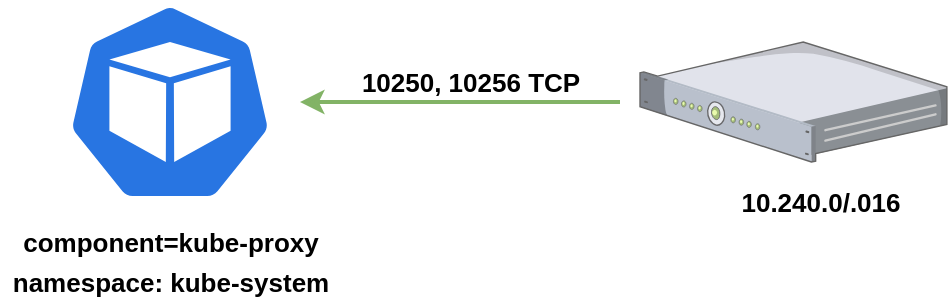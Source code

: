 <mxfile version="13.0.1" type="device"><diagram id="OZtH7E6N-pOx2INMZtuv" name="Page-1"><mxGraphModel dx="1086" dy="806" grid="1" gridSize="10" guides="1" tooltips="1" connect="1" arrows="1" fold="1" page="1" pageScale="1" pageWidth="1100" pageHeight="850" math="0" shadow="0"><root><mxCell id="0"/><mxCell id="1" parent="0"/><mxCell id="-JwezxI67X1jLAN21mKH-1" value="" style="html=1;dashed=0;whitespace=wrap;fillColor=#2875E2;strokeColor=#ffffff;points=[[0.005,0.63,0],[0.1,0.2,0],[0.9,0.2,0],[0.5,0,0],[0.995,0.63,0],[0.72,0.99,0],[0.5,1,0],[0.28,0.99,0]];shape=mxgraph.kubernetes.icon;prIcon=pod;rounded=1;" vertex="1" parent="1"><mxGeometry x="360" y="320" width="110" height="100" as="geometry"/></mxCell><mxCell id="-JwezxI67X1jLAN21mKH-2" value="&lt;span style=&quot;font-size: 13px&quot;&gt;&lt;b&gt;component=kube-proxy&lt;/b&gt;&lt;/span&gt;" style="text;html=1;align=center;verticalAlign=middle;resizable=0;points=[];autosize=1;" vertex="1" parent="1"><mxGeometry x="335" y="430" width="160" height="20" as="geometry"/></mxCell><mxCell id="-JwezxI67X1jLAN21mKH-3" value="&lt;b&gt;&lt;font style=&quot;font-size: 13px&quot;&gt;namespace: kube-system&lt;/font&gt;&lt;/b&gt;" style="text;html=1;align=center;verticalAlign=middle;resizable=0;points=[];autosize=1;" vertex="1" parent="1"><mxGeometry x="330" y="450" width="170" height="20" as="geometry"/></mxCell><mxCell id="-JwezxI67X1jLAN21mKH-4" value="&lt;b&gt;&lt;font style=&quot;font-size: 13px&quot;&gt;10.240.0/.016&lt;/font&gt;&lt;/b&gt;" style="text;html=1;align=center;verticalAlign=middle;resizable=0;points=[];autosize=1;" vertex="1" parent="1"><mxGeometry x="690" y="410" width="100" height="20" as="geometry"/></mxCell><mxCell id="-JwezxI67X1jLAN21mKH-5" value="" style="endArrow=classic;html=1;strokeWidth=2;fillColor=#d5e8d4;strokeColor=#82b366;" edge="1" parent="1"><mxGeometry width="50" height="50" relative="1" as="geometry"><mxPoint x="640" y="370" as="sourcePoint"/><mxPoint x="480" y="370" as="targetPoint"/></mxGeometry></mxCell><mxCell id="-JwezxI67X1jLAN21mKH-6" value="" style="verticalLabelPosition=bottom;aspect=fixed;html=1;verticalAlign=top;strokeColor=none;align=center;outlineConnect=0;shape=mxgraph.citrix.1u_2u_server;" vertex="1" parent="1"><mxGeometry x="650" y="340" width="153.45" height="60" as="geometry"/></mxCell><mxCell id="-JwezxI67X1jLAN21mKH-7" value="&lt;b&gt;&lt;font style=&quot;font-size: 13px&quot;&gt;10250, 10256 TCP&lt;/font&gt;&lt;/b&gt;" style="text;html=1;align=center;verticalAlign=middle;resizable=0;points=[];autosize=1;" vertex="1" parent="1"><mxGeometry x="505" y="350" width="120" height="20" as="geometry"/></mxCell></root></mxGraphModel></diagram></mxfile>